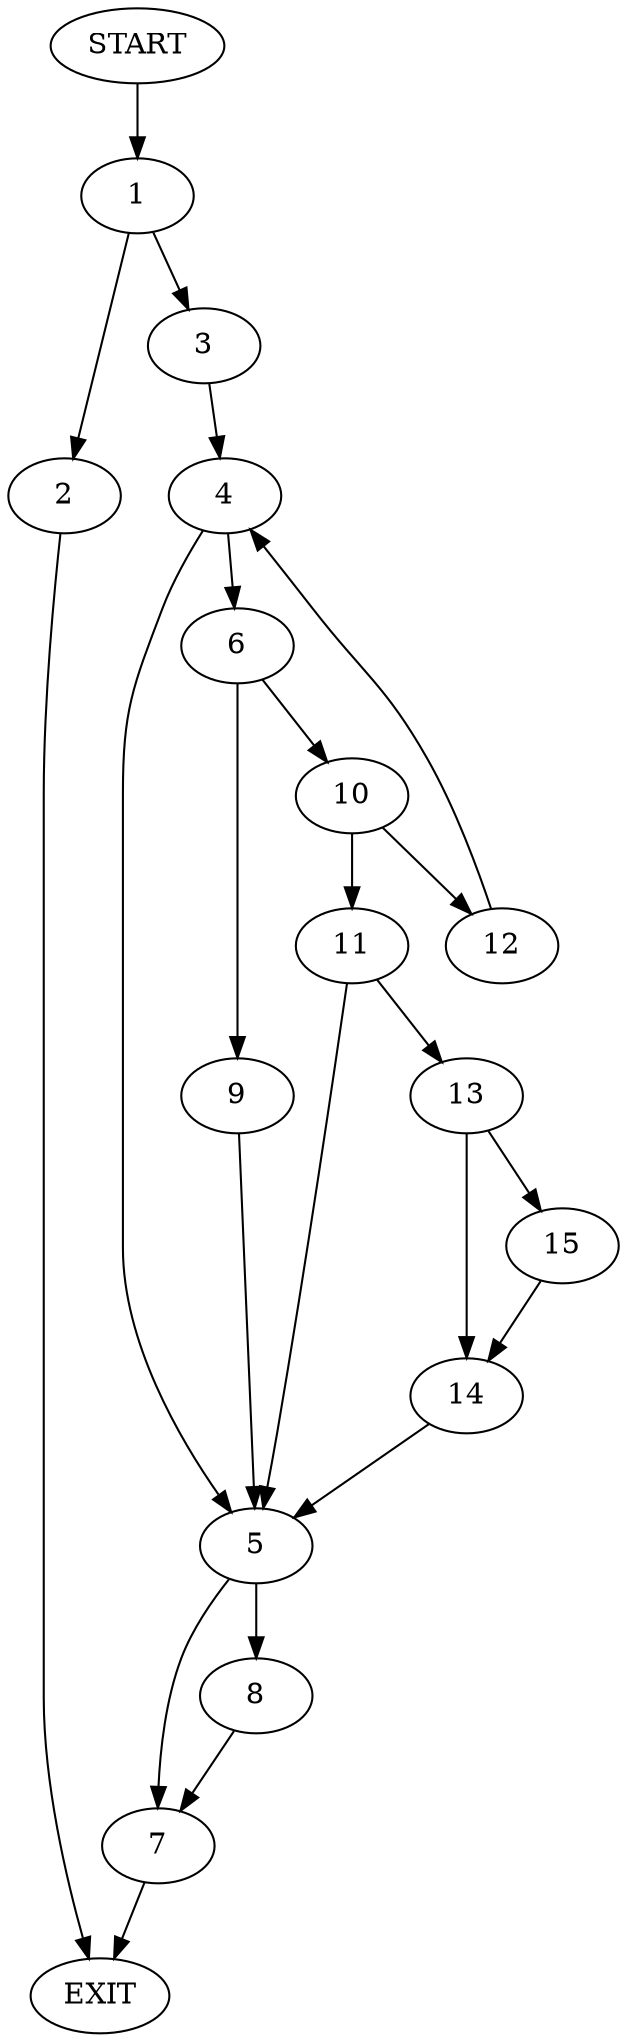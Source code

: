digraph {
0 [label="START"]
16 [label="EXIT"]
0 -> 1
1 -> 2
1 -> 3
3 -> 4
2 -> 16
4 -> 5
4 -> 6
5 -> 7
5 -> 8
6 -> 9
6 -> 10
9 -> 5
10 -> 11
10 -> 12
12 -> 4
11 -> 5
11 -> 13
13 -> 14
13 -> 15
15 -> 14
14 -> 5
8 -> 7
7 -> 16
}
